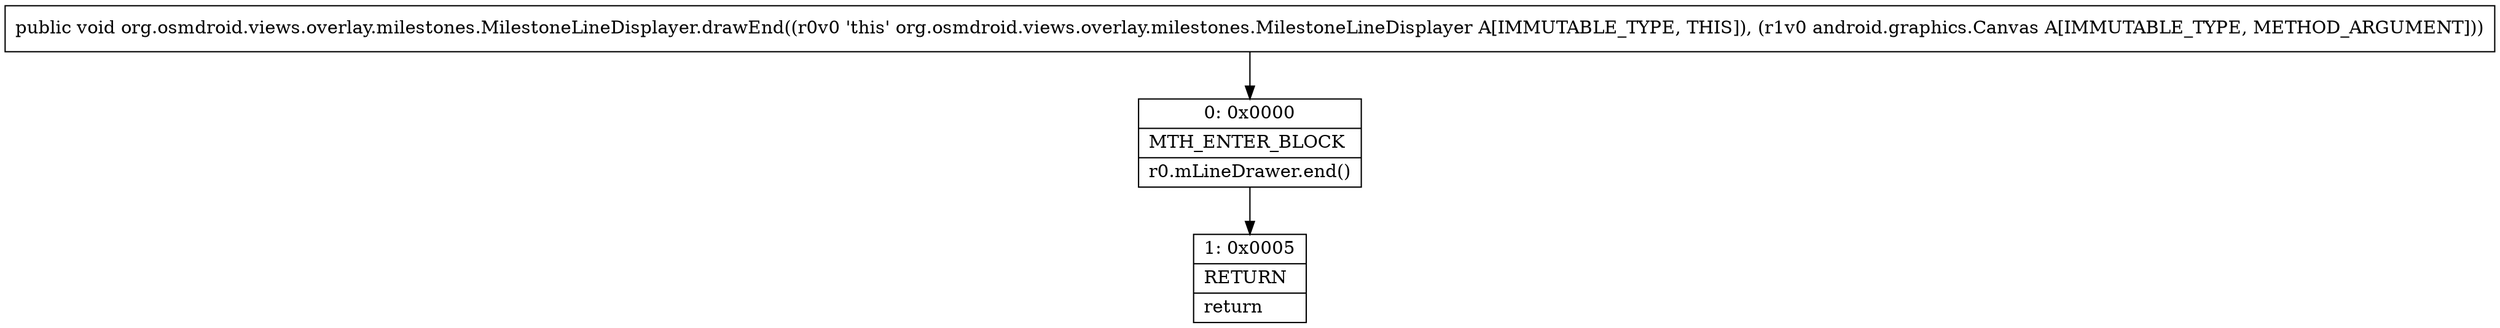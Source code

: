 digraph "CFG fororg.osmdroid.views.overlay.milestones.MilestoneLineDisplayer.drawEnd(Landroid\/graphics\/Canvas;)V" {
Node_0 [shape=record,label="{0\:\ 0x0000|MTH_ENTER_BLOCK\l|r0.mLineDrawer.end()\l}"];
Node_1 [shape=record,label="{1\:\ 0x0005|RETURN\l|return\l}"];
MethodNode[shape=record,label="{public void org.osmdroid.views.overlay.milestones.MilestoneLineDisplayer.drawEnd((r0v0 'this' org.osmdroid.views.overlay.milestones.MilestoneLineDisplayer A[IMMUTABLE_TYPE, THIS]), (r1v0 android.graphics.Canvas A[IMMUTABLE_TYPE, METHOD_ARGUMENT])) }"];
MethodNode -> Node_0;
Node_0 -> Node_1;
}

